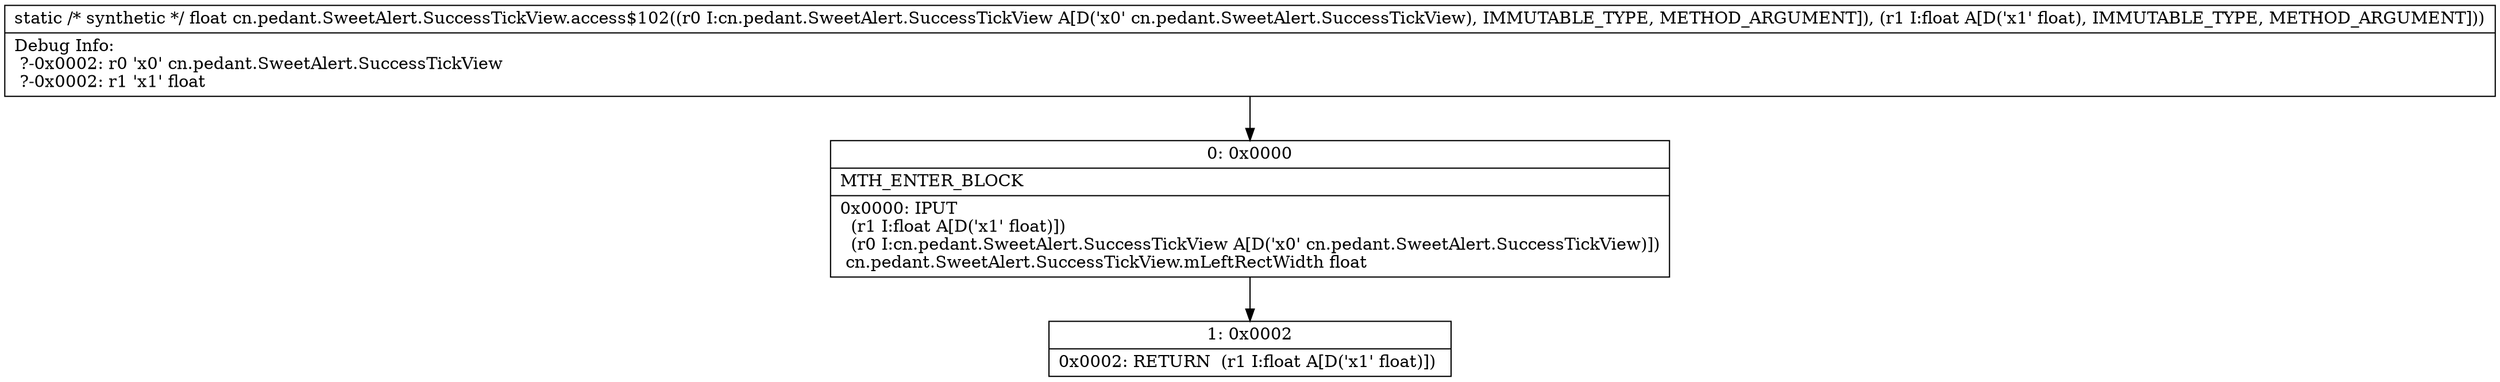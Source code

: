 digraph "CFG forcn.pedant.SweetAlert.SuccessTickView.access$102(Lcn\/pedant\/SweetAlert\/SuccessTickView;F)F" {
Node_0 [shape=record,label="{0\:\ 0x0000|MTH_ENTER_BLOCK\l|0x0000: IPUT  \l  (r1 I:float A[D('x1' float)])\l  (r0 I:cn.pedant.SweetAlert.SuccessTickView A[D('x0' cn.pedant.SweetAlert.SuccessTickView)])\l cn.pedant.SweetAlert.SuccessTickView.mLeftRectWidth float \l}"];
Node_1 [shape=record,label="{1\:\ 0x0002|0x0002: RETURN  (r1 I:float A[D('x1' float)]) \l}"];
MethodNode[shape=record,label="{static \/* synthetic *\/ float cn.pedant.SweetAlert.SuccessTickView.access$102((r0 I:cn.pedant.SweetAlert.SuccessTickView A[D('x0' cn.pedant.SweetAlert.SuccessTickView), IMMUTABLE_TYPE, METHOD_ARGUMENT]), (r1 I:float A[D('x1' float), IMMUTABLE_TYPE, METHOD_ARGUMENT]))  | Debug Info:\l  ?\-0x0002: r0 'x0' cn.pedant.SweetAlert.SuccessTickView\l  ?\-0x0002: r1 'x1' float\l}"];
MethodNode -> Node_0;
Node_0 -> Node_1;
}

